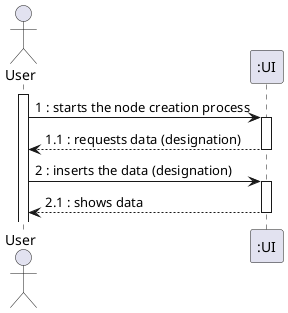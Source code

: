 @startuml
actor "User" as OE

activate OE
OE -> ":UI" : 1 : starts the node creation process
activate ":UI"
":UI" --> OE : 1.1 : requests data (designation)
deactivate ":UI"
OE -> ":UI" : 2 : inserts the data (designation)
activate ":UI"
":UI" --> OE : 2.1 : shows data


deactivate ":UI"

@enduml